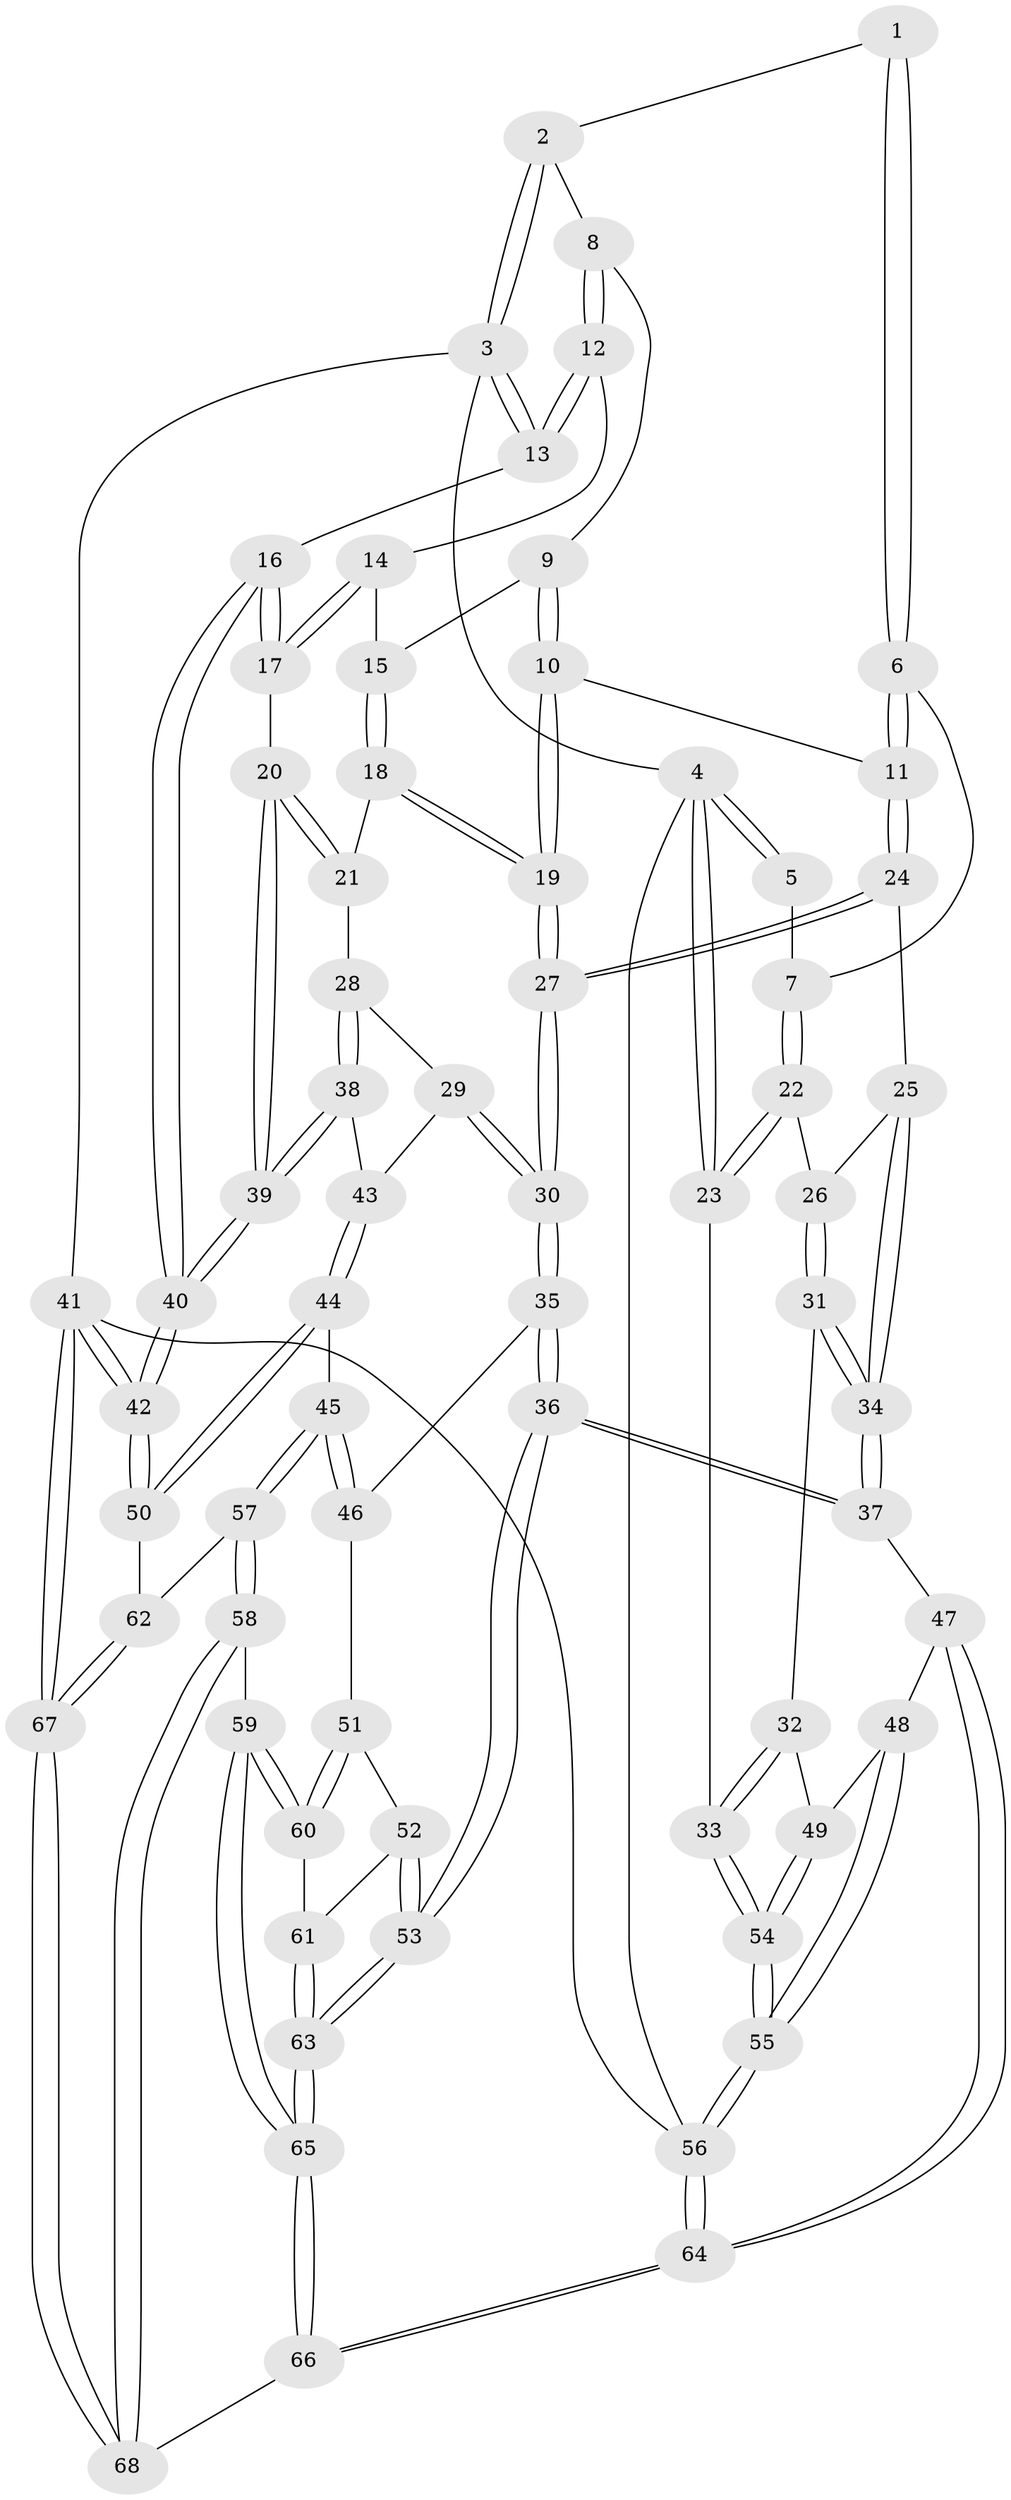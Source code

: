 // coarse degree distribution, {3: 0.0975609756097561, 4: 0.36585365853658536, 6: 0.14634146341463414, 5: 0.36585365853658536, 7: 0.024390243902439025}
// Generated by graph-tools (version 1.1) at 2025/24/03/03/25 07:24:32]
// undirected, 68 vertices, 167 edges
graph export_dot {
graph [start="1"]
  node [color=gray90,style=filled];
  1 [pos="+0.45746027316843835+0"];
  2 [pos="+0.5675686655175378+0"];
  3 [pos="+1+0"];
  4 [pos="+0+0"];
  5 [pos="+0.08068402547625313+0"];
  6 [pos="+0.3439559502867397+0.19611541117527262"];
  7 [pos="+0.3103490270658716+0.19877532420656793"];
  8 [pos="+0.5957736560992751+0"];
  9 [pos="+0.5533026550776756+0.17865059283843393"];
  10 [pos="+0.41741605494785067+0.22784181686100632"];
  11 [pos="+0.40593615797829347+0.22702044897044396"];
  12 [pos="+0.8245450198189304+0.16728846123278973"];
  13 [pos="+1+0"];
  14 [pos="+0.8059178336221319+0.19572914750884976"];
  15 [pos="+0.7090172327898117+0.2414176137545676"];
  16 [pos="+1+0.39053440094452735"];
  17 [pos="+0.8524500806754087+0.3096038623121282"];
  18 [pos="+0.660487982715416+0.37811345799068286"];
  19 [pos="+0.5851791461856818+0.41757166999698325"];
  20 [pos="+0.8632835367314258+0.4794657434757686"];
  21 [pos="+0.6879113993207467+0.4007299368825546"];
  22 [pos="+0.1455139110936053+0.2779580746994393"];
  23 [pos="+0+0.22071105060312504"];
  24 [pos="+0.4003735974189608+0.44681958547940104"];
  25 [pos="+0.28570762471078576+0.45883377766813627"];
  26 [pos="+0.17653932721630936+0.34750862856670905"];
  27 [pos="+0.5157722759813076+0.5587709758523991"];
  28 [pos="+0.7090271915497985+0.5487967985977698"];
  29 [pos="+0.5855164437511481+0.5860217735544369"];
  30 [pos="+0.5164447105391485+0.5682110370664939"];
  31 [pos="+0.1529668436782156+0.5432182730357108"];
  32 [pos="+0+0.588904341134076"];
  33 [pos="+0+0.5632116629942436"];
  34 [pos="+0.2711767706697653+0.6325302586353425"];
  35 [pos="+0.5044438102631998+0.5851327885617885"];
  36 [pos="+0.33418256638694566+0.7104487690829504"];
  37 [pos="+0.30056072724197813+0.6983006928501374"];
  38 [pos="+0.8963444859033269+0.5686678043556664"];
  39 [pos="+0.9156803470978695+0.5670008034761512"];
  40 [pos="+1+0.6648905103630581"];
  41 [pos="+1+1"];
  42 [pos="+1+0.8744613804317236"];
  43 [pos="+0.674449532627653+0.6694398547867056"];
  44 [pos="+0.6953475437608777+0.7489473565187104"];
  45 [pos="+0.6377525269192696+0.7743135192507492"];
  46 [pos="+0.5613913668956568+0.7104483206394961"];
  47 [pos="+0.24985958203021413+0.7156101229142957"];
  48 [pos="+0.17907317524441124+0.7166878105052278"];
  49 [pos="+0.14326134815731179+0.7030107054679537"];
  50 [pos="+0.7448928878989651+0.7713904624549253"];
  51 [pos="+0.5394100351081903+0.7899915922175588"];
  52 [pos="+0.4702314724222972+0.7801508098405603"];
  53 [pos="+0.3510945515939955+0.7555926929175949"];
  54 [pos="+0+0.9285719122323413"];
  55 [pos="+0+1"];
  56 [pos="+0+1"];
  57 [pos="+0.6115110680723843+0.8172105369865226"];
  58 [pos="+0.5895650699596144+0.8307863483850529"];
  59 [pos="+0.5773044185128778+0.8300820063714619"];
  60 [pos="+0.5721437052440903+0.827605619059204"];
  61 [pos="+0.5284013599059683+0.8393976073130838"];
  62 [pos="+0.6653937233202154+0.8605706962760937"];
  63 [pos="+0.3739270039251001+0.9060439046702785"];
  64 [pos="+0+1"];
  65 [pos="+0.3763638756375511+1"];
  66 [pos="+0.3754126606490271+1"];
  67 [pos="+0.8221103044101822+1"];
  68 [pos="+0.6673049997101721+1"];
  1 -- 2;
  1 -- 6;
  1 -- 6;
  2 -- 3;
  2 -- 3;
  2 -- 8;
  3 -- 4;
  3 -- 13;
  3 -- 13;
  3 -- 41;
  4 -- 5;
  4 -- 5;
  4 -- 23;
  4 -- 23;
  4 -- 56;
  5 -- 7;
  6 -- 7;
  6 -- 11;
  6 -- 11;
  7 -- 22;
  7 -- 22;
  8 -- 9;
  8 -- 12;
  8 -- 12;
  9 -- 10;
  9 -- 10;
  9 -- 15;
  10 -- 11;
  10 -- 19;
  10 -- 19;
  11 -- 24;
  11 -- 24;
  12 -- 13;
  12 -- 13;
  12 -- 14;
  13 -- 16;
  14 -- 15;
  14 -- 17;
  14 -- 17;
  15 -- 18;
  15 -- 18;
  16 -- 17;
  16 -- 17;
  16 -- 40;
  16 -- 40;
  17 -- 20;
  18 -- 19;
  18 -- 19;
  18 -- 21;
  19 -- 27;
  19 -- 27;
  20 -- 21;
  20 -- 21;
  20 -- 39;
  20 -- 39;
  21 -- 28;
  22 -- 23;
  22 -- 23;
  22 -- 26;
  23 -- 33;
  24 -- 25;
  24 -- 27;
  24 -- 27;
  25 -- 26;
  25 -- 34;
  25 -- 34;
  26 -- 31;
  26 -- 31;
  27 -- 30;
  27 -- 30;
  28 -- 29;
  28 -- 38;
  28 -- 38;
  29 -- 30;
  29 -- 30;
  29 -- 43;
  30 -- 35;
  30 -- 35;
  31 -- 32;
  31 -- 34;
  31 -- 34;
  32 -- 33;
  32 -- 33;
  32 -- 49;
  33 -- 54;
  33 -- 54;
  34 -- 37;
  34 -- 37;
  35 -- 36;
  35 -- 36;
  35 -- 46;
  36 -- 37;
  36 -- 37;
  36 -- 53;
  36 -- 53;
  37 -- 47;
  38 -- 39;
  38 -- 39;
  38 -- 43;
  39 -- 40;
  39 -- 40;
  40 -- 42;
  40 -- 42;
  41 -- 42;
  41 -- 42;
  41 -- 67;
  41 -- 67;
  41 -- 56;
  42 -- 50;
  42 -- 50;
  43 -- 44;
  43 -- 44;
  44 -- 45;
  44 -- 50;
  44 -- 50;
  45 -- 46;
  45 -- 46;
  45 -- 57;
  45 -- 57;
  46 -- 51;
  47 -- 48;
  47 -- 64;
  47 -- 64;
  48 -- 49;
  48 -- 55;
  48 -- 55;
  49 -- 54;
  49 -- 54;
  50 -- 62;
  51 -- 52;
  51 -- 60;
  51 -- 60;
  52 -- 53;
  52 -- 53;
  52 -- 61;
  53 -- 63;
  53 -- 63;
  54 -- 55;
  54 -- 55;
  55 -- 56;
  55 -- 56;
  56 -- 64;
  56 -- 64;
  57 -- 58;
  57 -- 58;
  57 -- 62;
  58 -- 59;
  58 -- 68;
  58 -- 68;
  59 -- 60;
  59 -- 60;
  59 -- 65;
  59 -- 65;
  60 -- 61;
  61 -- 63;
  61 -- 63;
  62 -- 67;
  62 -- 67;
  63 -- 65;
  63 -- 65;
  64 -- 66;
  64 -- 66;
  65 -- 66;
  65 -- 66;
  66 -- 68;
  67 -- 68;
  67 -- 68;
}
